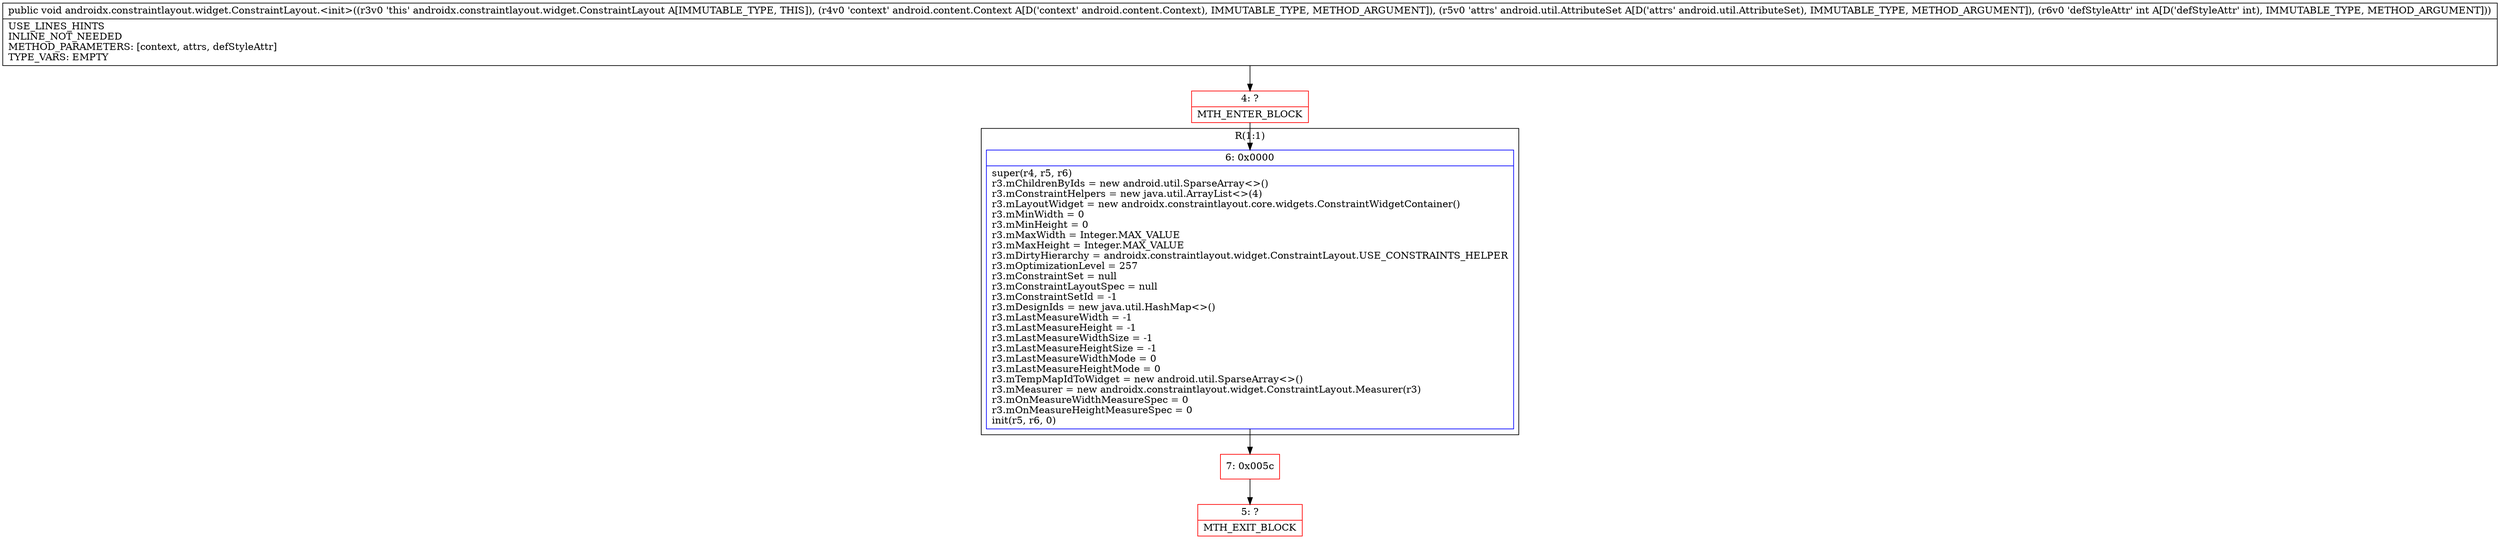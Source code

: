 digraph "CFG forandroidx.constraintlayout.widget.ConstraintLayout.\<init\>(Landroid\/content\/Context;Landroid\/util\/AttributeSet;I)V" {
subgraph cluster_Region_509422114 {
label = "R(1:1)";
node [shape=record,color=blue];
Node_6 [shape=record,label="{6\:\ 0x0000|super(r4, r5, r6)\lr3.mChildrenByIds = new android.util.SparseArray\<\>()\lr3.mConstraintHelpers = new java.util.ArrayList\<\>(4)\lr3.mLayoutWidget = new androidx.constraintlayout.core.widgets.ConstraintWidgetContainer()\lr3.mMinWidth = 0\lr3.mMinHeight = 0\lr3.mMaxWidth = Integer.MAX_VALUE\lr3.mMaxHeight = Integer.MAX_VALUE\lr3.mDirtyHierarchy = androidx.constraintlayout.widget.ConstraintLayout.USE_CONSTRAINTS_HELPER\lr3.mOptimizationLevel = 257\lr3.mConstraintSet = null\lr3.mConstraintLayoutSpec = null\lr3.mConstraintSetId = \-1\lr3.mDesignIds = new java.util.HashMap\<\>()\lr3.mLastMeasureWidth = \-1\lr3.mLastMeasureHeight = \-1\lr3.mLastMeasureWidthSize = \-1\lr3.mLastMeasureHeightSize = \-1\lr3.mLastMeasureWidthMode = 0\lr3.mLastMeasureHeightMode = 0\lr3.mTempMapIdToWidget = new android.util.SparseArray\<\>()\lr3.mMeasurer = new androidx.constraintlayout.widget.ConstraintLayout.Measurer(r3)\lr3.mOnMeasureWidthMeasureSpec = 0\lr3.mOnMeasureHeightMeasureSpec = 0\linit(r5, r6, 0)\l}"];
}
Node_4 [shape=record,color=red,label="{4\:\ ?|MTH_ENTER_BLOCK\l}"];
Node_7 [shape=record,color=red,label="{7\:\ 0x005c}"];
Node_5 [shape=record,color=red,label="{5\:\ ?|MTH_EXIT_BLOCK\l}"];
MethodNode[shape=record,label="{public void androidx.constraintlayout.widget.ConstraintLayout.\<init\>((r3v0 'this' androidx.constraintlayout.widget.ConstraintLayout A[IMMUTABLE_TYPE, THIS]), (r4v0 'context' android.content.Context A[D('context' android.content.Context), IMMUTABLE_TYPE, METHOD_ARGUMENT]), (r5v0 'attrs' android.util.AttributeSet A[D('attrs' android.util.AttributeSet), IMMUTABLE_TYPE, METHOD_ARGUMENT]), (r6v0 'defStyleAttr' int A[D('defStyleAttr' int), IMMUTABLE_TYPE, METHOD_ARGUMENT]))  | USE_LINES_HINTS\lINLINE_NOT_NEEDED\lMETHOD_PARAMETERS: [context, attrs, defStyleAttr]\lTYPE_VARS: EMPTY\l}"];
MethodNode -> Node_4;Node_6 -> Node_7;
Node_4 -> Node_6;
Node_7 -> Node_5;
}

